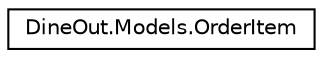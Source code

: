 digraph "Graphical Class Hierarchy"
{
 // LATEX_PDF_SIZE
  edge [fontname="Helvetica",fontsize="10",labelfontname="Helvetica",labelfontsize="10"];
  node [fontname="Helvetica",fontsize="10",shape=record];
  rankdir="LR";
  Node0 [label="DineOut.Models.OrderItem",height=0.2,width=0.4,color="black", fillcolor="white", style="filled",URL="$class_dine_out_1_1_models_1_1_order_item.html",tooltip=" "];
}
